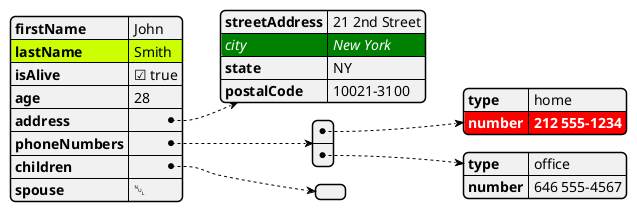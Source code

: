@startjson

' allowmixing

<style>
  .h1 {
    BackGroundColor green
    FontColor white
    FontStyle italic
  }
  .h2 {
    BackGroundColor red
    FontColor white
    FontStyle bold
  }
</style>
#highlight "lastName"
#highlight "address" / "city" <<h1>>
#highlight "phoneNumbers" / "0" / "number" <<h2>>
{
  "firstName": "John",
  "lastName": "Smith",
  "isAlive": true,
  "age": 28,
  "address": {
    "streetAddress": "21 2nd Street",
    "city": "New York",
    "state": "NY",
    "postalCode": "10021-3100"
  },
  "phoneNumbers": [
    {
      "type": "home",
      "number": "212 555-1234"
    },
    {
      "type": "office",
      "number": "646 555-4567"
    }
  ],
  "children": [],
  "spouse": null
}
@endjson